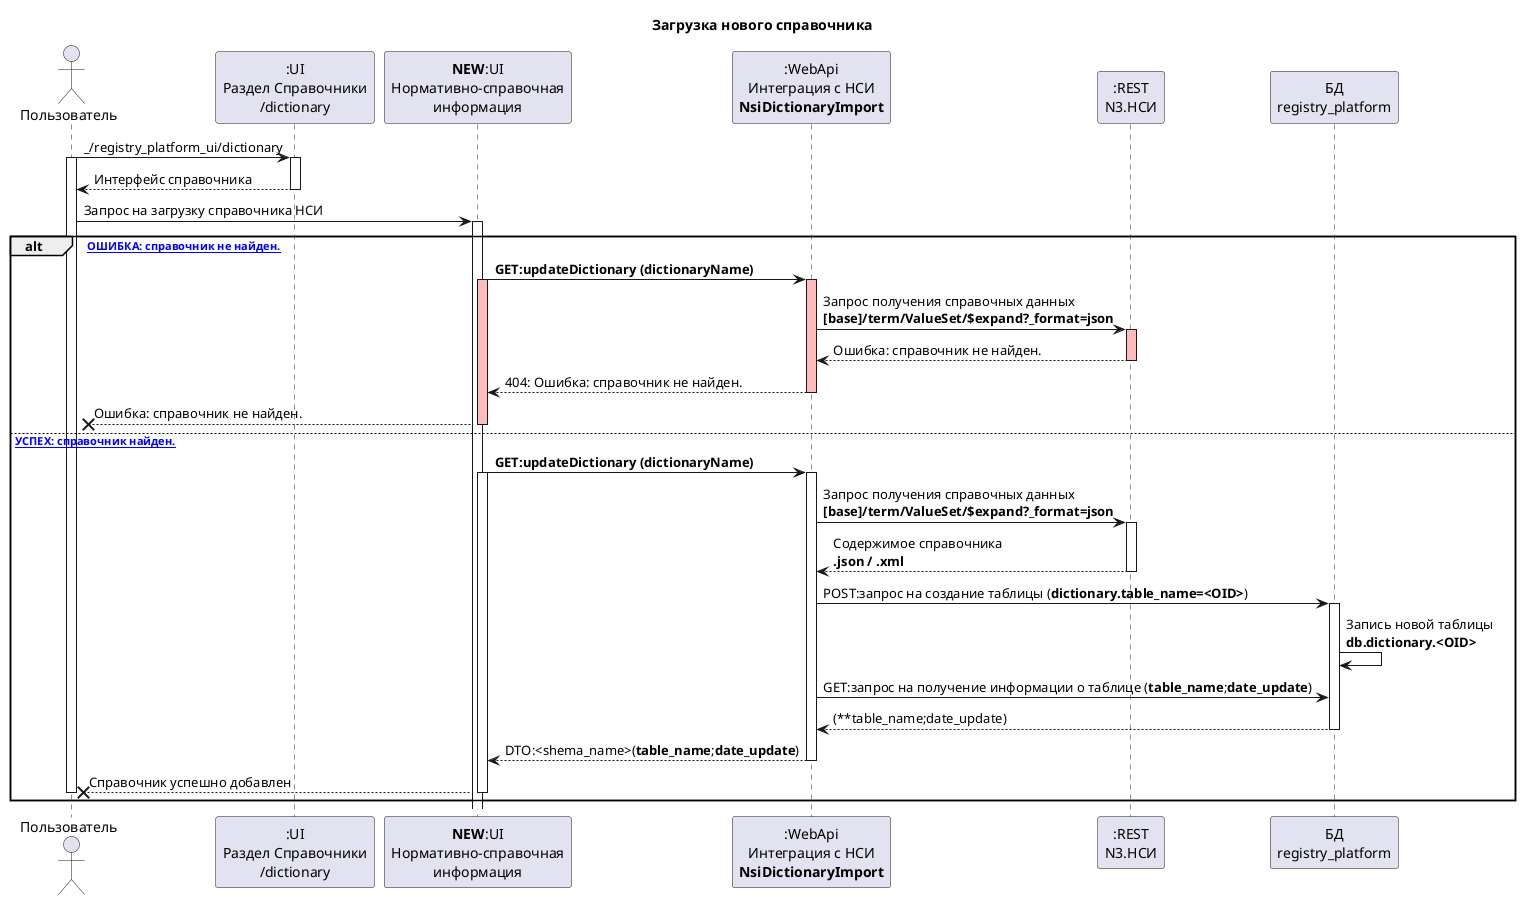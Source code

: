 @startuml
title **Загрузка нового справочника**
actor "Пользователь" as User
participant ":UI\nРаздел Справочники\n/dictionary" as UI_Dictionary
participant "**NEW**:UI\nНормативно-справочная\nинформация" as UI_DictListNSI
participant ":WebApi\nИнтеграция с НСИ\n**NsiDictionaryImport**" as API_NsiDictionaryImport
participant ":REST\nN3.НСИ" as N3_NSI 
participant "БД\nregistry_platform" as DB_Dictionary
User -> UI_Dictionary : _/registry_platform_ui/dictionary
activate UI_Dictionary
activate User
User <-- UI_Dictionary : Интерфейс справочника
deactivate UI_Dictionary
User -> UI_DictListNSI : Запрос на загрузку справочника НСИ
activate UI_DictListNSI
alt ["ОШИБКА: справочник не найден."] 
    UI_DictListNSI -> API_NsiDictionaryImport : **GET:updateDictionary (dictionaryName)**
    activate API_NsiDictionaryImport #FFBBBB
    activate UI_DictListNSI#FFBBBB
    API_NsiDictionaryImport -> N3_NSI : Запрос получения справочных данных\n**[base]/term/ValueSet/$expand?_format=json**
    activate N3_NSI#FFBBBB
    API_NsiDictionaryImport <-- N3_NSI : Ошибка: справочник не найден.
    deactivate N3_NSI
     API_NsiDictionaryImport --> UI_DictListNSI : 404: Ошибка: справочник не найден.
    deactivate API_NsiDictionaryImport
    UI_DictListNSI -->x User : Ошибка: справочник не найден.
    deactivate UI_DictListNSI
   else ["УСПЕХ: справочник найден."]
    UI_DictListNSI -> API_NsiDictionaryImport : **GET:updateDictionary (dictionaryName)**
    activate API_NsiDictionaryImport
    activate UI_DictListNSI
    API_NsiDictionaryImport -> N3_NSI : Запрос получения справочных данных\n**[base]/term/ValueSet/$expand?_format=json**
    activate N3_NSI
    API_NsiDictionaryImport <-- N3_NSI : Содержимое справочника\n**.json / .xml**
    deactivate N3_NSI
    API_NsiDictionaryImport -> DB_Dictionary : POST:запрос на создание таблицы (**dictionary.table_name=<OID>**)
    activate DB_Dictionary
    DB_Dictionary -> DB_Dictionary : Запись новой таблицы\n**db.dictionary.<OID>** 
    API_NsiDictionaryImport -> DB_Dictionary : GET:запрос на получение информации о таблице (**table_name**;**date_update**)
    API_NsiDictionaryImport <-- DB_Dictionary : (**table_name;date_update)
    deactivate DB_Dictionary
    API_NsiDictionaryImport --> UI_DictListNSI : DTO:<shema_name>(**table_name**;**date_update**)
    deactivate API_NsiDictionaryImport
    UI_DictListNSI -->x User : Справочник успешно добавлен
    deactivate UI_DictListNSI
    deactivate User
end 
@enduml